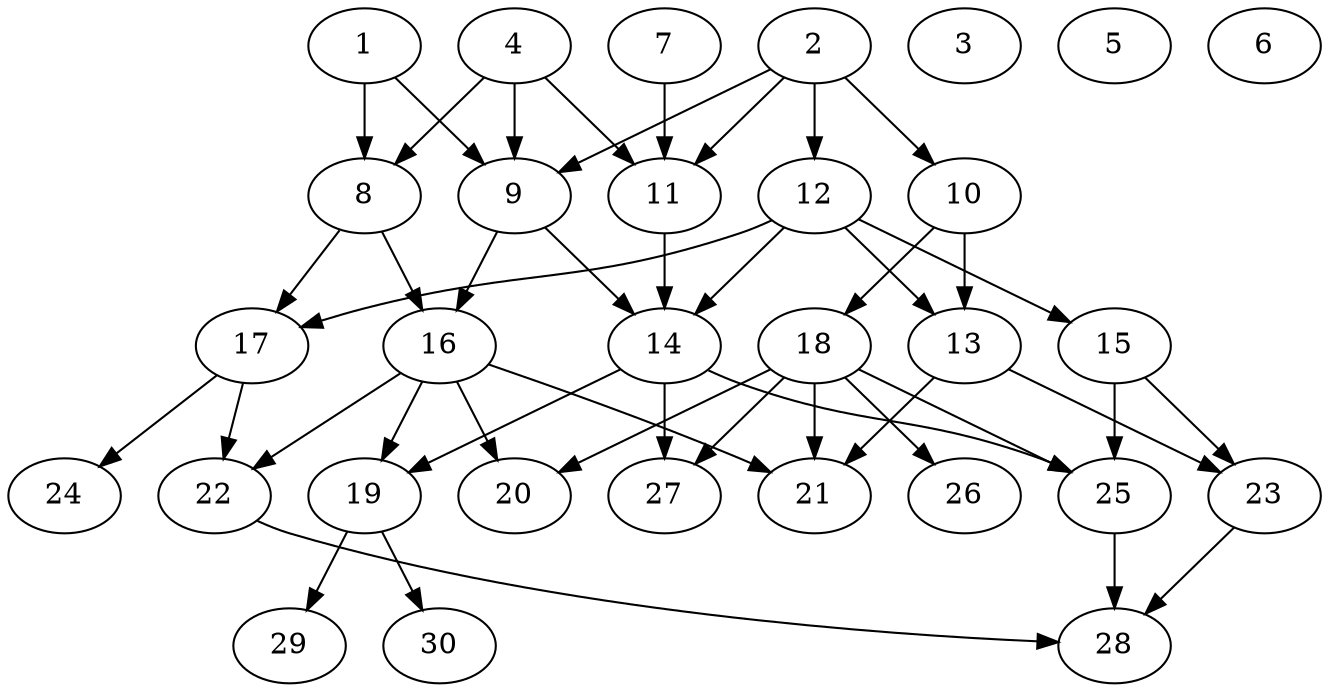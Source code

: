 // DAG (tier=2-normal, mode=data, n=30, ccr=0.440, fat=0.590, density=0.497, regular=0.527, jump=0.139, mindata=2097152, maxdata=16777216)
// DAG automatically generated by daggen at Sun Aug 24 16:33:34 2025
// /home/ermia/Project/Environments/daggen/bin/daggen --dot --ccr 0.440 --fat 0.590 --regular 0.527 --density 0.497 --jump 0.139 --mindata 2097152 --maxdata 16777216 -n 30 
digraph G {
  1 [size="1516625803452874752000", alpha="0.17", expect_size="758312901726437376000"]
  1 -> 8 [size ="1056028439347200"]
  1 -> 9 [size ="1056028439347200"]
  2 [size="1772727850971133116416", alpha="0.16", expect_size="886363925485566558208"]
  2 -> 9 [size ="1171794258034688"]
  2 -> 10 [size ="1171794258034688"]
  2 -> 11 [size ="1171794258034688"]
  2 -> 12 [size ="1171794258034688"]
  3 [size="951463160324292608000", alpha="0.07", expect_size="475731580162146304000"]
  4 [size="1304346953580019712000", alpha="0.20", expect_size="652173476790009856000"]
  4 -> 8 [size ="955033793331200"]
  4 -> 9 [size ="955033793331200"]
  4 -> 11 [size ="955033793331200"]
  5 [size="931104867735037804544", alpha="0.11", expect_size="465552433867518902272"]
  6 [size="17513787582693556", alpha="0.10", expect_size="8756893791346778"]
  7 [size="1994352906411088", alpha="0.08", expect_size="997176453205544"]
  7 -> 11 [size ="89150770380800"]
  8 [size="3010645511070531072", alpha="0.05", expect_size="1505322755535265536"]
  8 -> 16 [size ="1040649134538752"]
  8 -> 17 [size ="1040649134538752"]
  9 [size="3597849300203477139456", alpha="0.12", expect_size="1798924650101738569728"]
  9 -> 14 [size ="1878387974995968"]
  9 -> 16 [size ="1878387974995968"]
  10 [size="97130185258022896", alpha="0.07", expect_size="48565092629011448"]
  10 -> 13 [size ="1679825471275008"]
  10 -> 18 [size ="1679825471275008"]
  11 [size="2844629389926278889472", alpha="0.08", expect_size="1422314694963139444736"]
  11 -> 14 [size ="1606104438013952"]
  12 [size="4466846780241098047488", alpha="0.10", expect_size="2233423390120549023744"]
  12 -> 13 [size ="2169821579968512"]
  12 -> 14 [size ="2169821579968512"]
  12 -> 15 [size ="2169821579968512"]
  12 -> 17 [size ="2169821579968512"]
  13 [size="8018234196853356", alpha="0.11", expect_size="4009117098426678"]
  13 -> 21 [size ="265703991017472"]
  13 -> 23 [size ="265703991017472"]
  14 [size="208418161752539136000", alpha="0.07", expect_size="104209080876269568000"]
  14 -> 19 [size ="281220533452800"]
  14 -> 25 [size ="281220533452800"]
  14 -> 27 [size ="281220533452800"]
  15 [size="72874388593218880", alpha="0.15", expect_size="36437194296609440"]
  15 -> 23 [size ="130155301306368"]
  15 -> 25 [size ="130155301306368"]
  16 [size="1932499086984442", alpha="0.19", expect_size="966249543492221"]
  16 -> 19 [size ="60160445775872"]
  16 -> 20 [size ="60160445775872"]
  16 -> 21 [size ="60160445775872"]
  16 -> 22 [size ="60160445775872"]
  17 [size="114267051149338944", alpha="0.00", expect_size="57133525574669472"]
  17 -> 22 [size ="154384780492800"]
  17 -> 24 [size ="154384780492800"]
  18 [size="153133381881260864", alpha="0.17", expect_size="76566690940630432"]
  18 -> 20 [size ="61652250656768"]
  18 -> 21 [size ="61652250656768"]
  18 -> 25 [size ="61652250656768"]
  18 -> 26 [size ="61652250656768"]
  18 -> 27 [size ="61652250656768"]
  19 [size="3019719243276229", alpha="0.04", expect_size="1509859621638114"]
  19 -> 29 [size ="233064395440128"]
  19 -> 30 [size ="233064395440128"]
  20 [size="9872333351269842", alpha="0.09", expect_size="4936166675634921"]
  21 [size="221123812328001344", alpha="0.07", expect_size="110561906164000672"]
  22 [size="1542727078098812010496", alpha="0.16", expect_size="771363539049406005248"]
  22 -> 28 [size ="1068110182350848"]
  23 [size="41241561915170226176", alpha="0.03", expect_size="20620780957585113088"]
  23 -> 28 [size ="95494873284608"]
  24 [size="3351252715883783520256", alpha="0.01", expect_size="1675626357941891760128"]
  25 [size="2167893840598250029056", alpha="0.16", expect_size="1083946920299125014528"]
  25 -> 28 [size ="1340032489095168"]
  26 [size="22049172533336736", alpha="0.15", expect_size="11024586266668368"]
  27 [size="42705834591678808", alpha="0.14", expect_size="21352917295839404"]
  28 [size="1563325798588241412096", alpha="0.15", expect_size="781662899294120706048"]
  29 [size="8223093014668200", alpha="0.01", expect_size="4111546507334100"]
  30 [size="342340359761006272", alpha="0.05", expect_size="171170179880503136"]
}